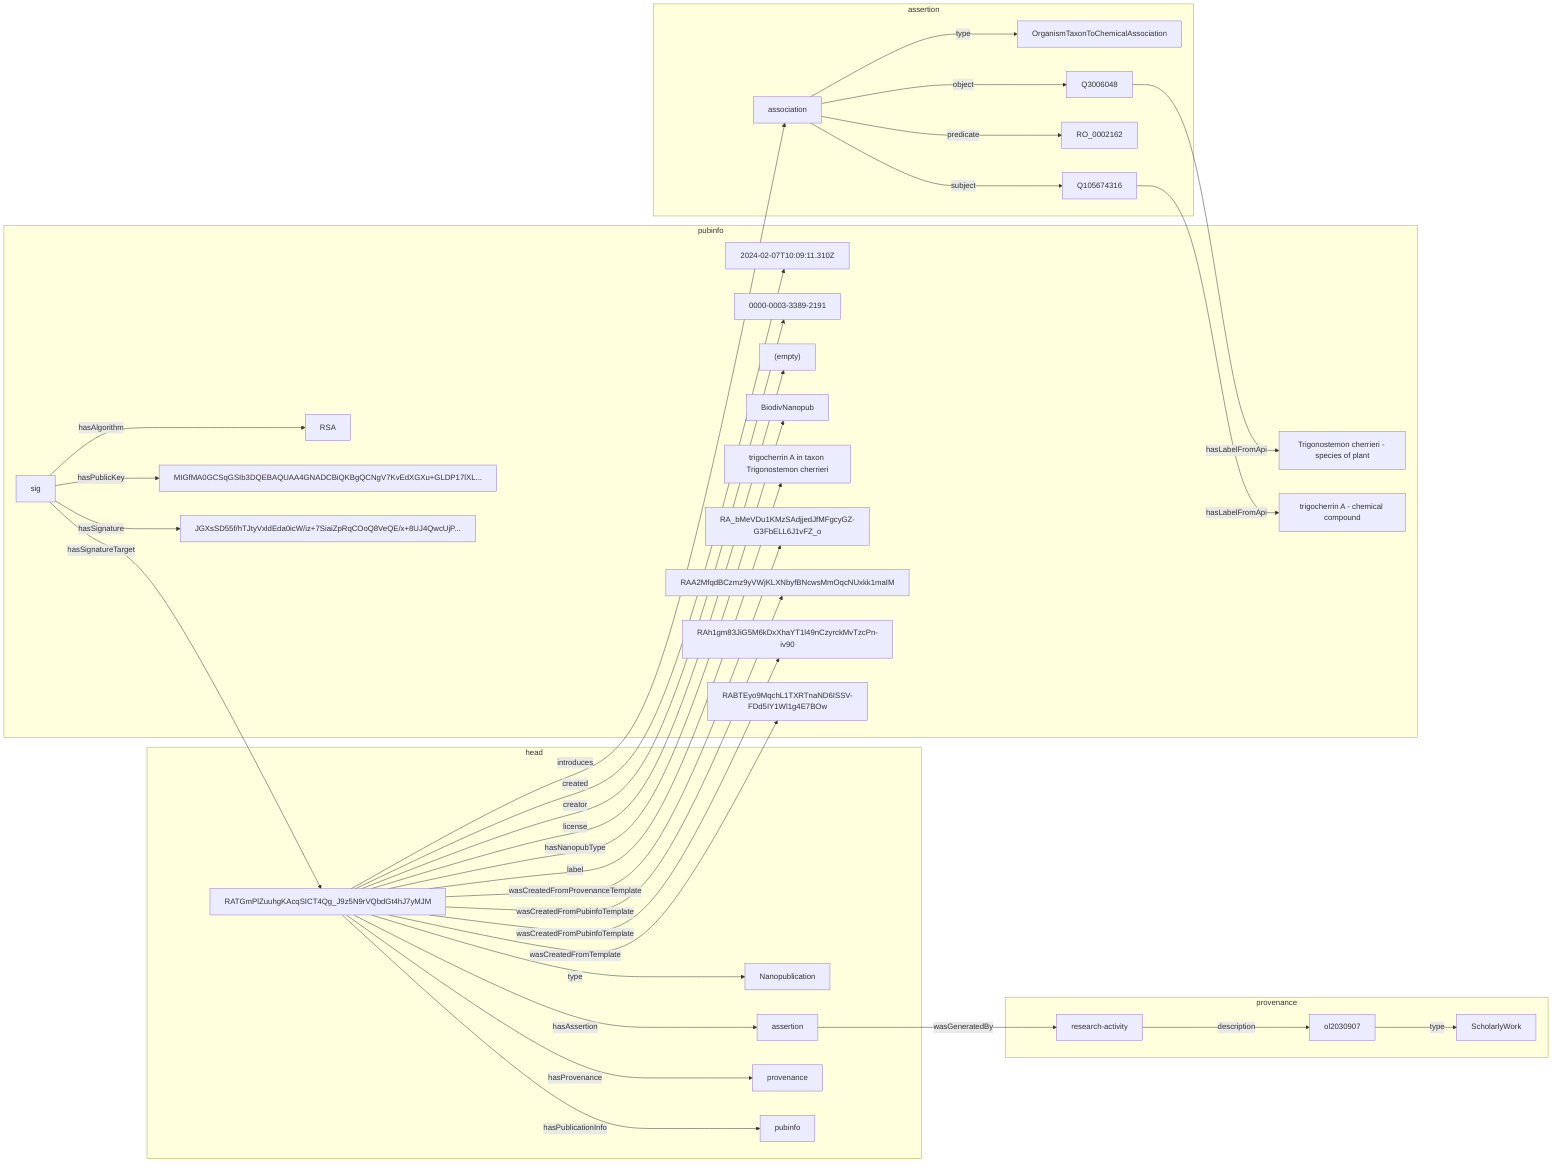 graph LR
  subgraph head
    N0["RATGmPlZuuhgKAcqSICT4Qg_J9z5N9rVQbdGt4hJ7yMJM"]
    N1["Nanopublication"]
    N2["assertion"]
    N3["provenance"]
    N4["pubinfo"]
    N0 -- type --> N1
    N0 -- hasAssertion --> N2
    N0 -- hasProvenance --> N3
    N0 -- hasPublicationInfo --> N4
  end
  subgraph assertion
    N5["association"]
    N6["OrganismTaxonToChemicalAssociation"]
    N7["Q3006048"]
    N8["RO_0002162"]
    N9["Q105674316"]
    N5 -- type --> N6
    N5 -- object --> N7
    N5 -- predicate --> N8
    N5 -- subject --> N9
  end
  subgraph provenance
    N10["research-activity"]
    N11["ol2030907"]
    N12["ScholarlyWork"]
    N2["assertion"]
    N2 -- wasGeneratedBy --> N10
    N11 -- type --> N12
    N10 -- description --> N11
  end
  subgraph pubinfo
    N0["RATGmPlZuuhgKAcqSICT4Qg_J9z5N9rVQbdGt4hJ7yMJM"]
    N13["2024-02-07T10:09:11.310Z"]
    N14["0000-0003-3389-2191"]
    N15["(empty)"]
    N16["BiodivNanopub"]
    N17["trigocherrin A in taxon Trigonostemon cherrieri"]
    N18["RA_bMeVDu1KMzSAdjjedJfMFgcyGZ-G3FbELL6J1vFZ_o"]
    N19["RAA2MfqdBCzmz9yVWjKLXNbyfBNcwsMmOqcNUxkk1maIM"]
    N20["RAh1gm83JiG5M6kDxXhaYT1l49nCzyrckMvTzcPn-iv90"]
    N21["RABTEyo9MqchL1TXRTnaND6ISSV-FDd5IY1Wl1g4E7BOw"]
    N22["Trigonostemon cherrieri - species of plant"]
    N23["trigocherrin A - chemical compound"]
    N24["sig"]
    N25["RSA"]
    N26["MIGfMA0GCSqGSIb3DQEBAQUAA4GNADCBiQKBgQCNgV7KvEdXGXu+GLDP17lXL..."]
    N27["JGXsSD55f/hTJtyVxldEda0icW/iz+7SiaiZpRqCOoQ8VeQE/x+8UJ4QwcUjP..."]
    N5["association"]
    N7["Q3006048"]
    N9["Q105674316"]
    N0 -- created --> N13
    N0 -- creator --> N14
    N0 -- license --> N15
    N0 -- hasNanopubType --> N16
    N0 -- introduces --> N5
    N0 -- label --> N17
    N0 -- wasCreatedFromProvenanceTemplate --> N18
    N0 -- wasCreatedFromPubinfoTemplate --> N19
    N0 -- wasCreatedFromPubinfoTemplate --> N20
    N0 -- wasCreatedFromTemplate --> N21
    N7 -- hasLabelFromApi --> N22
    N9 -- hasLabelFromApi --> N23
    N24 -- hasAlgorithm --> N25
    N24 -- hasPublicKey --> N26
    N24 -- hasSignature --> N27
    N24 -- hasSignatureTarget --> N0
  end